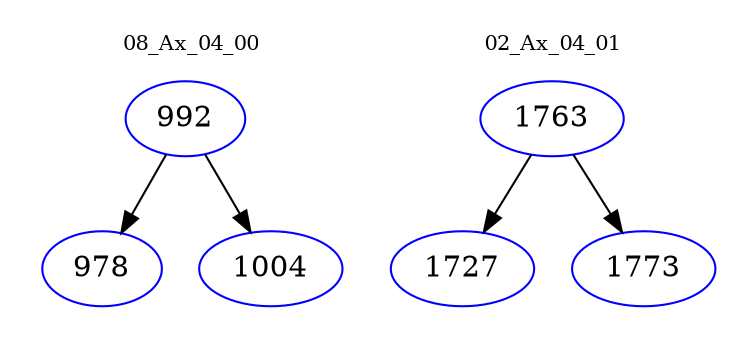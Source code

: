 digraph{
subgraph cluster_0 {
color = white
label = "08_Ax_04_00";
fontsize=10;
T0_992 [label="992", color="blue"]
T0_992 -> T0_978 [color="black"]
T0_978 [label="978", color="blue"]
T0_992 -> T0_1004 [color="black"]
T0_1004 [label="1004", color="blue"]
}
subgraph cluster_1 {
color = white
label = "02_Ax_04_01";
fontsize=10;
T1_1763 [label="1763", color="blue"]
T1_1763 -> T1_1727 [color="black"]
T1_1727 [label="1727", color="blue"]
T1_1763 -> T1_1773 [color="black"]
T1_1773 [label="1773", color="blue"]
}
}
